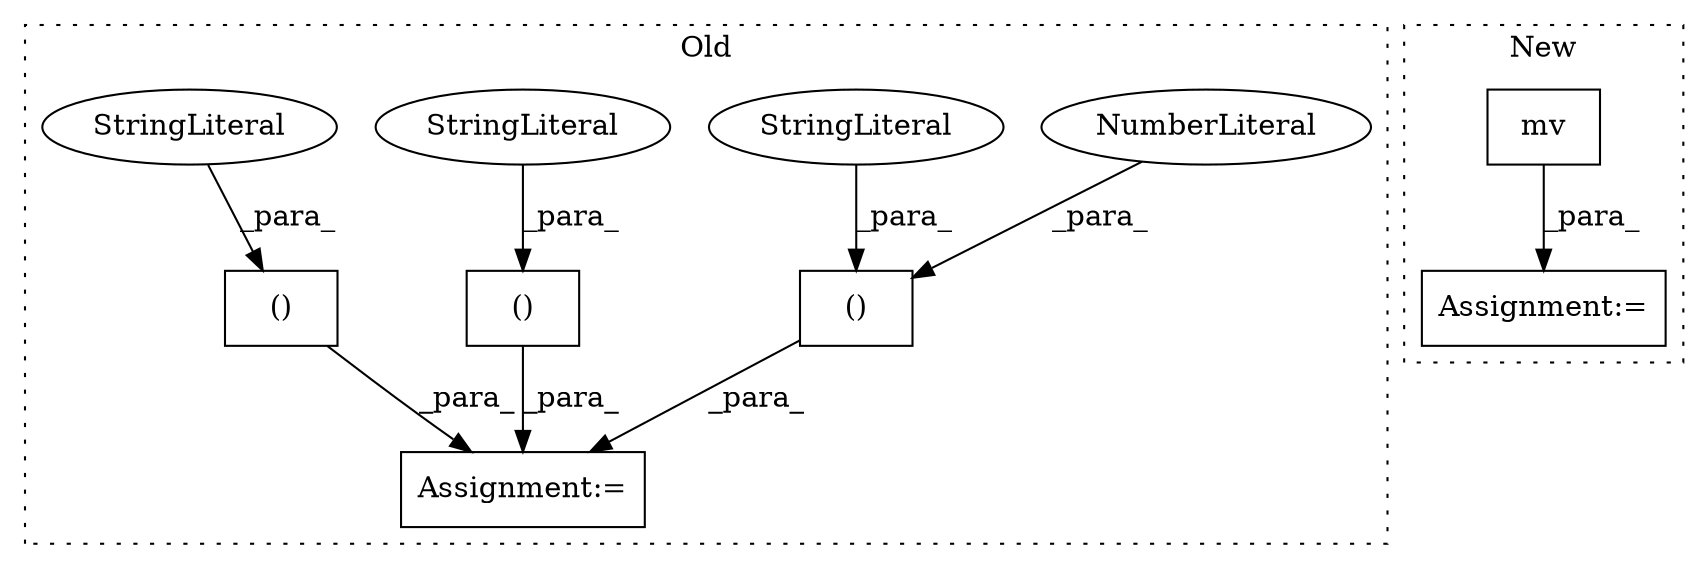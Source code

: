 digraph G {
subgraph cluster0 {
1 [label="()" a="106" s="9562" l="30" shape="box"];
3 [label="NumberLiteral" a="34" s="9562" l="1" shape="ellipse"];
4 [label="StringLiteral" a="45" s="9576" l="16" shape="ellipse"];
5 [label="Assignment:=" a="7" s="9794" l="2" shape="box"];
6 [label="()" a="106" s="9808" l="31" shape="box"];
7 [label="StringLiteral" a="45" s="9823" l="16" shape="ellipse"];
8 [label="()" a="106" s="9723" l="36" shape="box"];
9 [label="StringLiteral" a="45" s="9743" l="16" shape="ellipse"];
label = "Old";
style="dotted";
}
subgraph cluster1 {
2 [label="mv" a="32" s="2163,2194" l="3,1" shape="box"];
10 [label="Assignment:=" a="7" s="2155" l="1" shape="box"];
label = "New";
style="dotted";
}
1 -> 5 [label="_para_"];
2 -> 10 [label="_para_"];
3 -> 1 [label="_para_"];
4 -> 1 [label="_para_"];
6 -> 5 [label="_para_"];
7 -> 6 [label="_para_"];
8 -> 5 [label="_para_"];
9 -> 8 [label="_para_"];
}